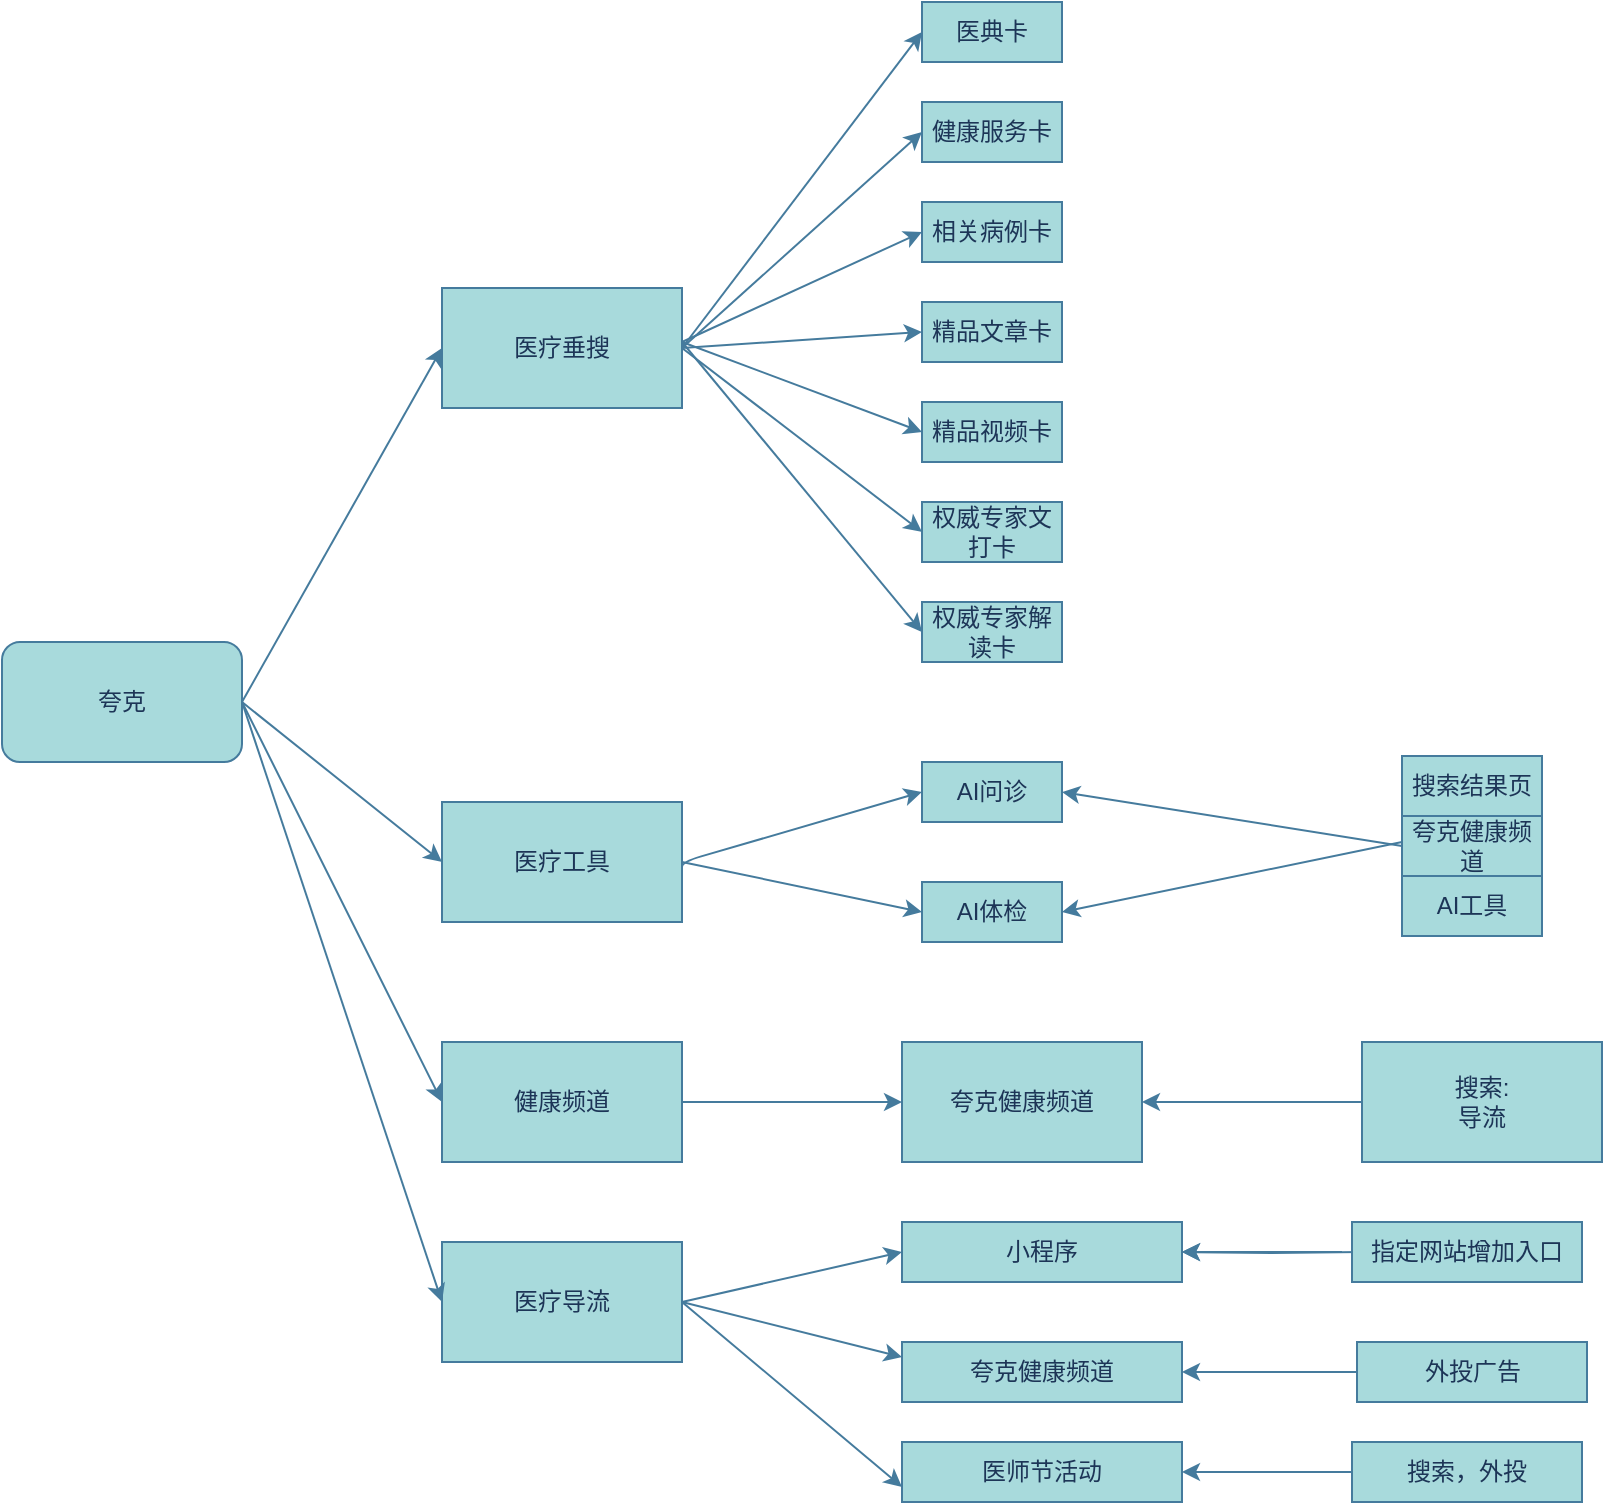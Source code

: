 <mxfile version="13.10.3" type="github">
  <diagram id="ZaIq-TT-K1vkg882JsLA" name="Page-1">
    <mxGraphModel dx="1673" dy="934" grid="1" gridSize="18" guides="1" tooltips="1" connect="1" arrows="1" fold="1" page="1" pageScale="1" pageWidth="4681" pageHeight="3300" background="#FFFFFF" math="0" shadow="0">
      <root>
        <mxCell id="0" />
        <mxCell id="1" parent="0" />
        <mxCell id="-hzJFHlZYKx2BUUbDZ8b-1" value="夸克" style="rounded=1;whiteSpace=wrap;html=1;fillColor=#A8DADC;strokeColor=#457B9D;fontColor=#1D3557;" vertex="1" parent="1">
          <mxGeometry x="100" y="380" width="120" height="60" as="geometry" />
        </mxCell>
        <mxCell id="-hzJFHlZYKx2BUUbDZ8b-4" value="医疗垂搜" style="rounded=0;whiteSpace=wrap;html=1;fillColor=#A8DADC;strokeColor=#457B9D;fontColor=#1D3557;" vertex="1" parent="1">
          <mxGeometry x="320" y="203" width="120" height="60" as="geometry" />
        </mxCell>
        <mxCell id="-hzJFHlZYKx2BUUbDZ8b-5" value="医疗工具" style="rounded=0;whiteSpace=wrap;html=1;fillColor=#A8DADC;strokeColor=#457B9D;fontColor=#1D3557;" vertex="1" parent="1">
          <mxGeometry x="320" y="460" width="120" height="60" as="geometry" />
        </mxCell>
        <mxCell id="-hzJFHlZYKx2BUUbDZ8b-6" value="健康频道" style="rounded=0;whiteSpace=wrap;html=1;fillColor=#A8DADC;strokeColor=#457B9D;fontColor=#1D3557;" vertex="1" parent="1">
          <mxGeometry x="320" y="580" width="120" height="60" as="geometry" />
        </mxCell>
        <mxCell id="-hzJFHlZYKx2BUUbDZ8b-7" value="医疗导流" style="rounded=0;whiteSpace=wrap;html=1;fillColor=#A8DADC;strokeColor=#457B9D;fontColor=#1D3557;" vertex="1" parent="1">
          <mxGeometry x="320" y="680" width="120" height="60" as="geometry" />
        </mxCell>
        <mxCell id="-hzJFHlZYKx2BUUbDZ8b-8" value="健康服务卡" style="rounded=0;whiteSpace=wrap;html=1;fillColor=#A8DADC;strokeColor=#457B9D;fontColor=#1D3557;" vertex="1" parent="1">
          <mxGeometry x="560" y="110" width="70" height="30" as="geometry" />
        </mxCell>
        <mxCell id="-hzJFHlZYKx2BUUbDZ8b-9" value="相关病例卡" style="rounded=0;whiteSpace=wrap;html=1;fillColor=#A8DADC;strokeColor=#457B9D;fontColor=#1D3557;" vertex="1" parent="1">
          <mxGeometry x="560" y="160" width="70" height="30" as="geometry" />
        </mxCell>
        <mxCell id="-hzJFHlZYKx2BUUbDZ8b-10" value="精品文章卡" style="rounded=0;whiteSpace=wrap;html=1;fillColor=#A8DADC;strokeColor=#457B9D;fontColor=#1D3557;" vertex="1" parent="1">
          <mxGeometry x="560" y="210" width="70" height="30" as="geometry" />
        </mxCell>
        <mxCell id="-hzJFHlZYKx2BUUbDZ8b-11" value="精品视频卡" style="rounded=0;whiteSpace=wrap;html=1;fillColor=#A8DADC;strokeColor=#457B9D;fontColor=#1D3557;" vertex="1" parent="1">
          <mxGeometry x="560" y="260" width="70" height="30" as="geometry" />
        </mxCell>
        <mxCell id="-hzJFHlZYKx2BUUbDZ8b-12" value="权威专家文打卡" style="rounded=0;whiteSpace=wrap;html=1;fillColor=#A8DADC;strokeColor=#457B9D;fontColor=#1D3557;" vertex="1" parent="1">
          <mxGeometry x="560" y="310" width="70" height="30" as="geometry" />
        </mxCell>
        <mxCell id="-hzJFHlZYKx2BUUbDZ8b-13" value="权威专家解读卡" style="rounded=0;whiteSpace=wrap;html=1;fillColor=#A8DADC;strokeColor=#457B9D;fontColor=#1D3557;" vertex="1" parent="1">
          <mxGeometry x="560" y="360" width="70" height="30" as="geometry" />
        </mxCell>
        <mxCell id="-hzJFHlZYKx2BUUbDZ8b-14" value="医典卡" style="rounded=0;whiteSpace=wrap;html=1;fillColor=#A8DADC;strokeColor=#457B9D;fontColor=#1D3557;" vertex="1" parent="1">
          <mxGeometry x="560" y="60" width="70" height="30" as="geometry" />
        </mxCell>
        <mxCell id="-hzJFHlZYKx2BUUbDZ8b-18" value="" style="endArrow=classic;html=1;entryX=0;entryY=0.5;entryDx=0;entryDy=0;exitX=1;exitY=0.5;exitDx=0;exitDy=0;fillColor=#A8DADC;strokeColor=#457B9D;labelBackgroundColor=#F1FAEE;fontColor=#1D3557;" edge="1" parent="1" source="-hzJFHlZYKx2BUUbDZ8b-4" target="-hzJFHlZYKx2BUUbDZ8b-14">
          <mxGeometry width="50" height="50" relative="1" as="geometry">
            <mxPoint x="440" y="200" as="sourcePoint" />
            <mxPoint x="750" y="370" as="targetPoint" />
            <Array as="points" />
          </mxGeometry>
        </mxCell>
        <mxCell id="-hzJFHlZYKx2BUUbDZ8b-19" value="" style="endArrow=classic;html=1;entryX=0;entryY=0.5;entryDx=0;entryDy=0;exitX=1;exitY=0.5;exitDx=0;exitDy=0;fillColor=#A8DADC;strokeColor=#457B9D;labelBackgroundColor=#F1FAEE;fontColor=#1D3557;" edge="1" parent="1" source="-hzJFHlZYKx2BUUbDZ8b-4" target="-hzJFHlZYKx2BUUbDZ8b-8">
          <mxGeometry width="50" height="50" relative="1" as="geometry">
            <mxPoint x="450" y="200" as="sourcePoint" />
            <mxPoint x="570" y="65" as="targetPoint" />
            <Array as="points" />
          </mxGeometry>
        </mxCell>
        <mxCell id="-hzJFHlZYKx2BUUbDZ8b-20" value="" style="endArrow=classic;html=1;entryX=0;entryY=0.5;entryDx=0;entryDy=0;fillColor=#A8DADC;strokeColor=#457B9D;labelBackgroundColor=#F1FAEE;fontColor=#1D3557;" edge="1" parent="1" target="-hzJFHlZYKx2BUUbDZ8b-9">
          <mxGeometry width="50" height="50" relative="1" as="geometry">
            <mxPoint x="440" y="230" as="sourcePoint" />
            <mxPoint x="580" y="75" as="targetPoint" />
            <Array as="points" />
          </mxGeometry>
        </mxCell>
        <mxCell id="-hzJFHlZYKx2BUUbDZ8b-21" value="" style="endArrow=classic;html=1;entryX=0;entryY=0.5;entryDx=0;entryDy=0;exitX=1;exitY=0.5;exitDx=0;exitDy=0;fillColor=#A8DADC;strokeColor=#457B9D;labelBackgroundColor=#F1FAEE;fontColor=#1D3557;" edge="1" parent="1" source="-hzJFHlZYKx2BUUbDZ8b-4" target="-hzJFHlZYKx2BUUbDZ8b-10">
          <mxGeometry width="50" height="50" relative="1" as="geometry">
            <mxPoint x="470" y="220" as="sourcePoint" />
            <mxPoint x="590" y="85" as="targetPoint" />
            <Array as="points" />
          </mxGeometry>
        </mxCell>
        <mxCell id="-hzJFHlZYKx2BUUbDZ8b-22" value="" style="endArrow=classic;html=1;entryX=0;entryY=0.5;entryDx=0;entryDy=0;fillColor=#A8DADC;strokeColor=#457B9D;labelBackgroundColor=#F1FAEE;fontColor=#1D3557;" edge="1" parent="1" target="-hzJFHlZYKx2BUUbDZ8b-11">
          <mxGeometry width="50" height="50" relative="1" as="geometry">
            <mxPoint x="440" y="230" as="sourcePoint" />
            <mxPoint x="600" y="95" as="targetPoint" />
            <Array as="points" />
          </mxGeometry>
        </mxCell>
        <mxCell id="-hzJFHlZYKx2BUUbDZ8b-23" value="" style="endArrow=classic;html=1;entryX=0;entryY=0.5;entryDx=0;entryDy=0;exitX=1;exitY=0.5;exitDx=0;exitDy=0;fillColor=#A8DADC;strokeColor=#457B9D;labelBackgroundColor=#F1FAEE;fontColor=#1D3557;" edge="1" parent="1" source="-hzJFHlZYKx2BUUbDZ8b-4" target="-hzJFHlZYKx2BUUbDZ8b-12">
          <mxGeometry width="50" height="50" relative="1" as="geometry">
            <mxPoint x="490" y="240" as="sourcePoint" />
            <mxPoint x="610" y="105" as="targetPoint" />
            <Array as="points" />
          </mxGeometry>
        </mxCell>
        <mxCell id="-hzJFHlZYKx2BUUbDZ8b-24" value="" style="endArrow=classic;html=1;entryX=0;entryY=0.5;entryDx=0;entryDy=0;fillColor=#A8DADC;strokeColor=#457B9D;labelBackgroundColor=#F1FAEE;fontColor=#1D3557;" edge="1" parent="1" target="-hzJFHlZYKx2BUUbDZ8b-13">
          <mxGeometry width="50" height="50" relative="1" as="geometry">
            <mxPoint x="440" y="230" as="sourcePoint" />
            <mxPoint x="620" y="115" as="targetPoint" />
            <Array as="points" />
          </mxGeometry>
        </mxCell>
        <mxCell id="-hzJFHlZYKx2BUUbDZ8b-25" value="AI问诊" style="rounded=0;whiteSpace=wrap;html=1;fillColor=#A8DADC;strokeColor=#457B9D;fontColor=#1D3557;" vertex="1" parent="1">
          <mxGeometry x="560" y="440" width="70" height="30" as="geometry" />
        </mxCell>
        <mxCell id="-hzJFHlZYKx2BUUbDZ8b-26" value="AI体检" style="rounded=0;whiteSpace=wrap;html=1;fillColor=#A8DADC;strokeColor=#457B9D;fontColor=#1D3557;" vertex="1" parent="1">
          <mxGeometry x="560" y="500" width="70" height="30" as="geometry" />
        </mxCell>
        <mxCell id="-hzJFHlZYKx2BUUbDZ8b-27" value="" style="endArrow=classic;html=1;entryX=0;entryY=0.5;entryDx=0;entryDy=0;fillColor=#A8DADC;strokeColor=#457B9D;labelBackgroundColor=#F1FAEE;fontColor=#1D3557;" edge="1" parent="1" target="-hzJFHlZYKx2BUUbDZ8b-25">
          <mxGeometry width="50" height="50" relative="1" as="geometry">
            <mxPoint x="440" y="480" as="sourcePoint" />
            <mxPoint x="570" y="365" as="targetPoint" />
            <Array as="points">
              <mxPoint x="440" y="500" />
              <mxPoint x="440" y="490" />
            </Array>
          </mxGeometry>
        </mxCell>
        <mxCell id="-hzJFHlZYKx2BUUbDZ8b-28" value="" style="endArrow=classic;html=1;entryX=0;entryY=0.5;entryDx=0;entryDy=0;fillColor=#A8DADC;strokeColor=#457B9D;labelBackgroundColor=#F1FAEE;fontColor=#1D3557;" edge="1" parent="1" target="-hzJFHlZYKx2BUUbDZ8b-26">
          <mxGeometry width="50" height="50" relative="1" as="geometry">
            <mxPoint x="440" y="490" as="sourcePoint" />
            <mxPoint x="570" y="470" as="targetPoint" />
            <Array as="points" />
          </mxGeometry>
        </mxCell>
        <mxCell id="-hzJFHlZYKx2BUUbDZ8b-29" value="搜索结果页" style="rounded=0;whiteSpace=wrap;html=1;fillColor=#A8DADC;strokeColor=#457B9D;fontColor=#1D3557;" vertex="1" parent="1">
          <mxGeometry x="800" y="437" width="70" height="30" as="geometry" />
        </mxCell>
        <mxCell id="-hzJFHlZYKx2BUUbDZ8b-30" value="夸克健康频道" style="rounded=0;whiteSpace=wrap;html=1;fillColor=#A8DADC;strokeColor=#457B9D;fontColor=#1D3557;" vertex="1" parent="1">
          <mxGeometry x="800" y="467" width="70" height="30" as="geometry" />
        </mxCell>
        <mxCell id="-hzJFHlZYKx2BUUbDZ8b-31" value="AI工具" style="rounded=0;whiteSpace=wrap;html=1;fillColor=#A8DADC;strokeColor=#457B9D;fontColor=#1D3557;" vertex="1" parent="1">
          <mxGeometry x="800" y="497" width="70" height="30" as="geometry" />
        </mxCell>
        <mxCell id="-hzJFHlZYKx2BUUbDZ8b-33" value="" style="endArrow=classic;html=1;entryX=1;entryY=0.5;entryDx=0;entryDy=0;exitX=0;exitY=0.5;exitDx=0;exitDy=0;fillColor=#A8DADC;strokeColor=#457B9D;labelBackgroundColor=#F1FAEE;fontColor=#1D3557;" edge="1" parent="1" source="-hzJFHlZYKx2BUUbDZ8b-30" target="-hzJFHlZYKx2BUUbDZ8b-25">
          <mxGeometry width="50" height="50" relative="1" as="geometry">
            <mxPoint x="700" y="420" as="sourcePoint" />
            <mxPoint x="750" y="370" as="targetPoint" />
          </mxGeometry>
        </mxCell>
        <mxCell id="-hzJFHlZYKx2BUUbDZ8b-35" value="" style="endArrow=classic;html=1;entryX=1;entryY=0.5;entryDx=0;entryDy=0;fillColor=#A8DADC;strokeColor=#457B9D;labelBackgroundColor=#F1FAEE;fontColor=#1D3557;" edge="1" parent="1" target="-hzJFHlZYKx2BUUbDZ8b-26">
          <mxGeometry width="50" height="50" relative="1" as="geometry">
            <mxPoint x="800" y="480" as="sourcePoint" />
            <mxPoint x="750" y="370" as="targetPoint" />
          </mxGeometry>
        </mxCell>
        <mxCell id="-hzJFHlZYKx2BUUbDZ8b-36" value="夸克健康频道" style="rounded=0;whiteSpace=wrap;html=1;fillColor=#A8DADC;strokeColor=#457B9D;fontColor=#1D3557;" vertex="1" parent="1">
          <mxGeometry x="550" y="580" width="120" height="60" as="geometry" />
        </mxCell>
        <mxCell id="-hzJFHlZYKx2BUUbDZ8b-37" value="" style="endArrow=classic;html=1;entryX=0;entryY=0.5;entryDx=0;entryDy=0;exitX=1;exitY=0.5;exitDx=0;exitDy=0;fillColor=#A8DADC;strokeColor=#457B9D;labelBackgroundColor=#F1FAEE;fontColor=#1D3557;" edge="1" parent="1" source="-hzJFHlZYKx2BUUbDZ8b-6" target="-hzJFHlZYKx2BUUbDZ8b-36">
          <mxGeometry width="50" height="50" relative="1" as="geometry">
            <mxPoint x="690" y="620" as="sourcePoint" />
            <mxPoint x="740" y="570" as="targetPoint" />
          </mxGeometry>
        </mxCell>
        <mxCell id="-hzJFHlZYKx2BUUbDZ8b-38" value="搜索:&lt;br&gt;导流" style="rounded=0;whiteSpace=wrap;html=1;fillColor=#A8DADC;strokeColor=#457B9D;fontColor=#1D3557;" vertex="1" parent="1">
          <mxGeometry x="780" y="580" width="120" height="60" as="geometry" />
        </mxCell>
        <mxCell id="-hzJFHlZYKx2BUUbDZ8b-39" value="" style="endArrow=classic;html=1;exitX=0;exitY=0.5;exitDx=0;exitDy=0;entryX=1;entryY=0.5;entryDx=0;entryDy=0;fillColor=#A8DADC;strokeColor=#457B9D;labelBackgroundColor=#F1FAEE;fontColor=#1D3557;" edge="1" parent="1" source="-hzJFHlZYKx2BUUbDZ8b-38" target="-hzJFHlZYKx2BUUbDZ8b-36">
          <mxGeometry width="50" height="50" relative="1" as="geometry">
            <mxPoint x="690" y="610" as="sourcePoint" />
            <mxPoint x="740" y="560" as="targetPoint" />
          </mxGeometry>
        </mxCell>
        <mxCell id="-hzJFHlZYKx2BUUbDZ8b-40" value="小程序" style="rounded=0;whiteSpace=wrap;html=1;fillColor=#A8DADC;strokeColor=#457B9D;fontColor=#1D3557;" vertex="1" parent="1">
          <mxGeometry x="550" y="670" width="140" height="30" as="geometry" />
        </mxCell>
        <mxCell id="-hzJFHlZYKx2BUUbDZ8b-41" value="夸克健康频道" style="rounded=0;whiteSpace=wrap;html=1;fillColor=#A8DADC;strokeColor=#457B9D;fontColor=#1D3557;" vertex="1" parent="1">
          <mxGeometry x="550" y="730" width="140" height="30" as="geometry" />
        </mxCell>
        <mxCell id="-hzJFHlZYKx2BUUbDZ8b-42" value="医师节活动" style="rounded=0;whiteSpace=wrap;html=1;fillColor=#A8DADC;strokeColor=#457B9D;fontColor=#1D3557;" vertex="1" parent="1">
          <mxGeometry x="550" y="780" width="140" height="30" as="geometry" />
        </mxCell>
        <mxCell id="-hzJFHlZYKx2BUUbDZ8b-43" value="" style="endArrow=classic;html=1;entryX=0;entryY=0.5;entryDx=0;entryDy=0;exitX=1;exitY=0.5;exitDx=0;exitDy=0;fillColor=#A8DADC;strokeColor=#457B9D;labelBackgroundColor=#F1FAEE;fontColor=#1D3557;" edge="1" parent="1" source="-hzJFHlZYKx2BUUbDZ8b-7" target="-hzJFHlZYKx2BUUbDZ8b-40">
          <mxGeometry width="50" height="50" relative="1" as="geometry">
            <mxPoint x="690" y="810" as="sourcePoint" />
            <mxPoint x="740" y="760" as="targetPoint" />
          </mxGeometry>
        </mxCell>
        <mxCell id="-hzJFHlZYKx2BUUbDZ8b-45" value="" style="endArrow=classic;html=1;entryX=0;entryY=0.25;entryDx=0;entryDy=0;exitX=1;exitY=0.5;exitDx=0;exitDy=0;fillColor=#A8DADC;strokeColor=#457B9D;labelBackgroundColor=#F1FAEE;fontColor=#1D3557;" edge="1" parent="1" source="-hzJFHlZYKx2BUUbDZ8b-7" target="-hzJFHlZYKx2BUUbDZ8b-41">
          <mxGeometry width="50" height="50" relative="1" as="geometry">
            <mxPoint x="450" y="720" as="sourcePoint" />
            <mxPoint x="560" y="695" as="targetPoint" />
          </mxGeometry>
        </mxCell>
        <mxCell id="-hzJFHlZYKx2BUUbDZ8b-46" value="" style="endArrow=classic;html=1;entryX=0;entryY=0.75;entryDx=0;entryDy=0;fillColor=#A8DADC;strokeColor=#457B9D;labelBackgroundColor=#F1FAEE;fontColor=#1D3557;" edge="1" parent="1" target="-hzJFHlZYKx2BUUbDZ8b-42">
          <mxGeometry width="50" height="50" relative="1" as="geometry">
            <mxPoint x="440" y="710" as="sourcePoint" />
            <mxPoint x="570" y="705" as="targetPoint" />
          </mxGeometry>
        </mxCell>
        <mxCell id="-hzJFHlZYKx2BUUbDZ8b-49" value="" style="edgeStyle=orthogonalEdgeStyle;rounded=0;orthogonalLoop=1;jettySize=auto;html=1;fillColor=#A8DADC;strokeColor=#457B9D;labelBackgroundColor=#F1FAEE;fontColor=#1D3557;" edge="1" parent="1" target="-hzJFHlZYKx2BUUbDZ8b-40">
          <mxGeometry relative="1" as="geometry">
            <mxPoint x="780" y="685" as="sourcePoint" />
          </mxGeometry>
        </mxCell>
        <mxCell id="-hzJFHlZYKx2BUUbDZ8b-47" value="指定网站增加入口" style="rounded=0;whiteSpace=wrap;html=1;fillColor=#A8DADC;strokeColor=#457B9D;fontColor=#1D3557;" vertex="1" parent="1">
          <mxGeometry x="775" y="670" width="115" height="30" as="geometry" />
        </mxCell>
        <mxCell id="-hzJFHlZYKx2BUUbDZ8b-48" value="" style="endArrow=classic;html=1;entryX=1;entryY=0.5;entryDx=0;entryDy=0;fillColor=#A8DADC;strokeColor=#457B9D;labelBackgroundColor=#F1FAEE;fontColor=#1D3557;" edge="1" parent="1" target="-hzJFHlZYKx2BUUbDZ8b-40">
          <mxGeometry width="50" height="50" relative="1" as="geometry">
            <mxPoint x="770" y="685" as="sourcePoint" />
            <mxPoint x="740" y="690" as="targetPoint" />
          </mxGeometry>
        </mxCell>
        <mxCell id="-hzJFHlZYKx2BUUbDZ8b-51" value="" style="endArrow=classic;html=1;exitX=0;exitY=0.5;exitDx=0;exitDy=0;entryX=1;entryY=0.5;entryDx=0;entryDy=0;fillColor=#A8DADC;strokeColor=#457B9D;labelBackgroundColor=#F1FAEE;fontColor=#1D3557;" edge="1" parent="1" target="-hzJFHlZYKx2BUUbDZ8b-41">
          <mxGeometry width="50" height="50" relative="1" as="geometry">
            <mxPoint x="780" y="745" as="sourcePoint" />
            <mxPoint x="740" y="690" as="targetPoint" />
          </mxGeometry>
        </mxCell>
        <mxCell id="-hzJFHlZYKx2BUUbDZ8b-52" value="外投广告" style="rounded=0;whiteSpace=wrap;html=1;fillColor=#A8DADC;strokeColor=#457B9D;fontColor=#1D3557;" vertex="1" parent="1">
          <mxGeometry x="777.5" y="730" width="115" height="30" as="geometry" />
        </mxCell>
        <mxCell id="-hzJFHlZYKx2BUUbDZ8b-54" value="搜索，外投" style="rounded=0;whiteSpace=wrap;html=1;fillColor=#A8DADC;strokeColor=#457B9D;fontColor=#1D3557;" vertex="1" parent="1">
          <mxGeometry x="775" y="780" width="115" height="30" as="geometry" />
        </mxCell>
        <mxCell id="-hzJFHlZYKx2BUUbDZ8b-55" value="" style="endArrow=classic;html=1;entryX=1;entryY=0.5;entryDx=0;entryDy=0;exitX=0;exitY=0.5;exitDx=0;exitDy=0;fillColor=#A8DADC;strokeColor=#457B9D;labelBackgroundColor=#F1FAEE;fontColor=#1D3557;" edge="1" parent="1" source="-hzJFHlZYKx2BUUbDZ8b-54" target="-hzJFHlZYKx2BUUbDZ8b-42">
          <mxGeometry width="50" height="50" relative="1" as="geometry">
            <mxPoint x="690" y="740" as="sourcePoint" />
            <mxPoint x="740" y="690" as="targetPoint" />
          </mxGeometry>
        </mxCell>
        <mxCell id="-hzJFHlZYKx2BUUbDZ8b-56" value="" style="endArrow=classic;html=1;entryX=0;entryY=0.5;entryDx=0;entryDy=0;exitX=1;exitY=0.5;exitDx=0;exitDy=0;fillColor=#A8DADC;strokeColor=#457B9D;labelBackgroundColor=#F1FAEE;fontColor=#1D3557;" edge="1" parent="1" source="-hzJFHlZYKx2BUUbDZ8b-1" target="-hzJFHlZYKx2BUUbDZ8b-4">
          <mxGeometry width="50" height="50" relative="1" as="geometry">
            <mxPoint x="640" y="420" as="sourcePoint" />
            <mxPoint x="690" y="370" as="targetPoint" />
          </mxGeometry>
        </mxCell>
        <mxCell id="-hzJFHlZYKx2BUUbDZ8b-57" value="" style="endArrow=classic;html=1;entryX=0;entryY=0.5;entryDx=0;entryDy=0;fillColor=#A8DADC;strokeColor=#457B9D;labelBackgroundColor=#F1FAEE;fontColor=#1D3557;" edge="1" parent="1" target="-hzJFHlZYKx2BUUbDZ8b-5">
          <mxGeometry width="50" height="50" relative="1" as="geometry">
            <mxPoint x="220" y="410" as="sourcePoint" />
            <mxPoint x="690" y="370" as="targetPoint" />
          </mxGeometry>
        </mxCell>
        <mxCell id="-hzJFHlZYKx2BUUbDZ8b-58" value="" style="endArrow=classic;html=1;entryX=0;entryY=0.5;entryDx=0;entryDy=0;fillColor=#A8DADC;strokeColor=#457B9D;labelBackgroundColor=#F1FAEE;fontColor=#1D3557;" edge="1" parent="1" target="-hzJFHlZYKx2BUUbDZ8b-6">
          <mxGeometry width="50" height="50" relative="1" as="geometry">
            <mxPoint x="220" y="410" as="sourcePoint" />
            <mxPoint x="690" y="370" as="targetPoint" />
          </mxGeometry>
        </mxCell>
        <mxCell id="-hzJFHlZYKx2BUUbDZ8b-59" value="" style="endArrow=classic;html=1;entryX=0;entryY=0.5;entryDx=0;entryDy=0;exitX=1;exitY=0.5;exitDx=0;exitDy=0;fillColor=#A8DADC;strokeColor=#457B9D;labelBackgroundColor=#F1FAEE;fontColor=#1D3557;" edge="1" parent="1" source="-hzJFHlZYKx2BUUbDZ8b-1" target="-hzJFHlZYKx2BUUbDZ8b-7">
          <mxGeometry width="50" height="50" relative="1" as="geometry">
            <mxPoint x="640" y="420" as="sourcePoint" />
            <mxPoint x="690" y="370" as="targetPoint" />
          </mxGeometry>
        </mxCell>
      </root>
    </mxGraphModel>
  </diagram>
</mxfile>
